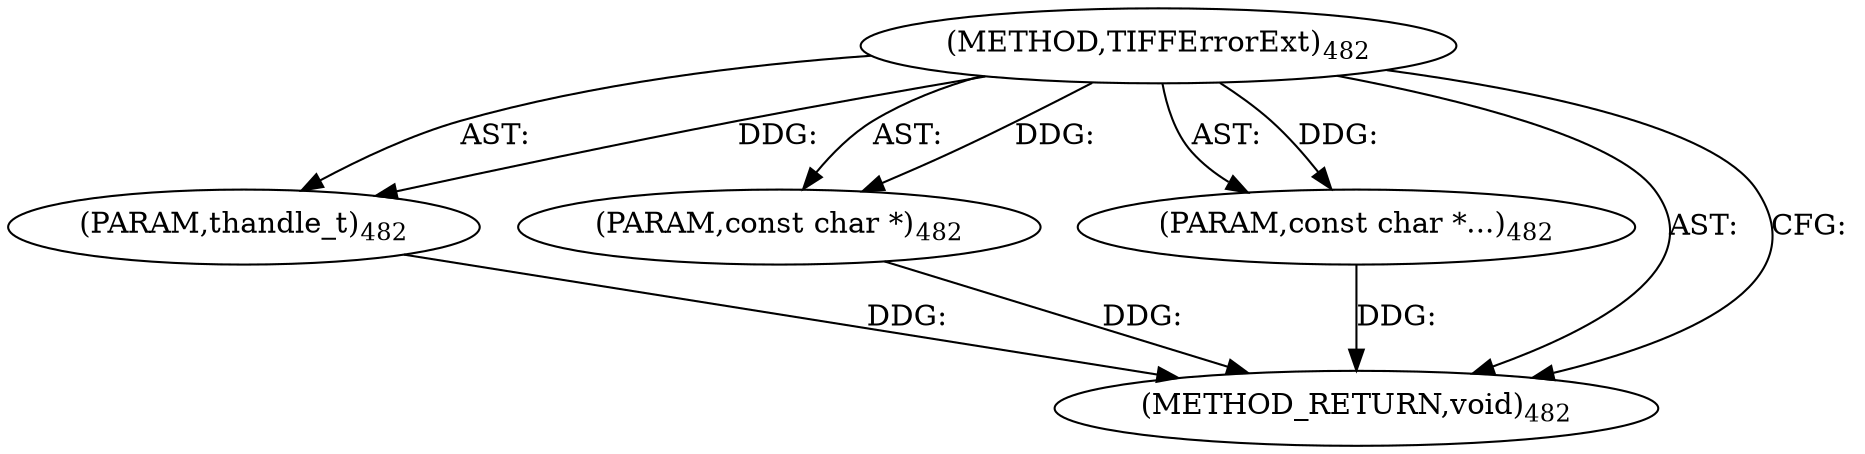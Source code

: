 digraph "TIFFErrorExt" {  
"8956" [label = <(METHOD,TIFFErrorExt)<SUB>482</SUB>> ]
"8957" [label = <(PARAM,thandle_t)<SUB>482</SUB>> ]
"8958" [label = <(PARAM,const char *)<SUB>482</SUB>> ]
"8959" [label = <(PARAM,const char *...)<SUB>482</SUB>> ]
"8960" [label = <(METHOD_RETURN,void)<SUB>482</SUB>> ]
  "8956" -> "8957"  [ label = "AST: "] 
  "8956" -> "8958"  [ label = "AST: "] 
  "8956" -> "8959"  [ label = "AST: "] 
  "8956" -> "8960"  [ label = "AST: "] 
  "8956" -> "8960"  [ label = "CFG: "] 
  "8957" -> "8960"  [ label = "DDG: "] 
  "8958" -> "8960"  [ label = "DDG: "] 
  "8959" -> "8960"  [ label = "DDG: "] 
  "8956" -> "8957"  [ label = "DDG: "] 
  "8956" -> "8958"  [ label = "DDG: "] 
  "8956" -> "8959"  [ label = "DDG: "] 
}

